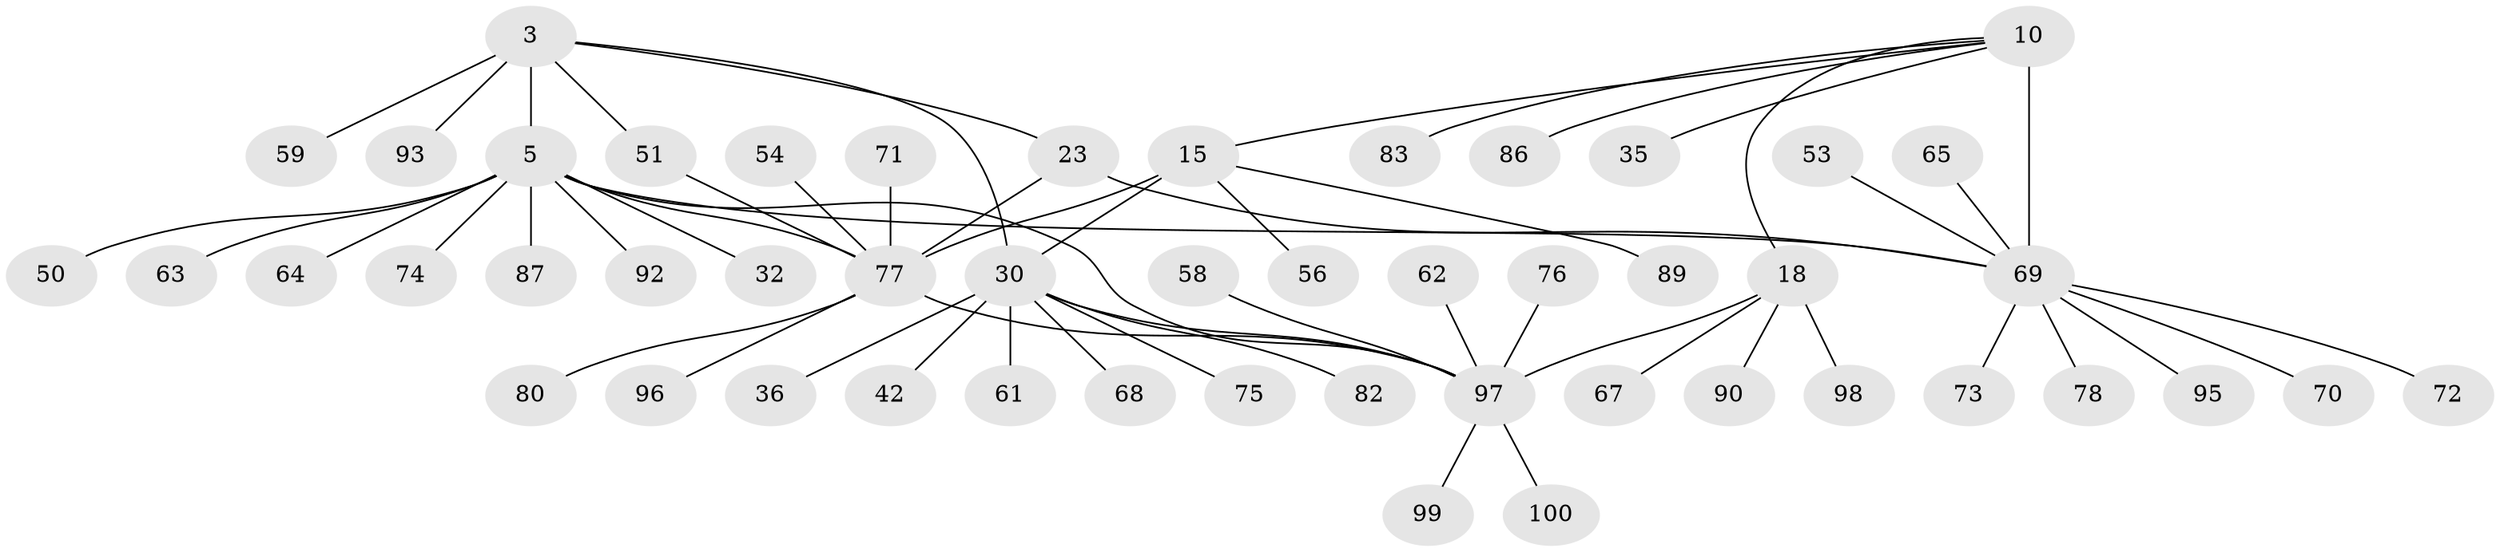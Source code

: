 // original degree distribution, {10: 0.02, 7: 0.07, 8: 0.03, 12: 0.02, 6: 0.07, 5: 0.03, 11: 0.01, 1: 0.59, 4: 0.02, 2: 0.12, 3: 0.02}
// Generated by graph-tools (version 1.1) at 2025/55/03/09/25 04:55:03]
// undirected, 50 vertices, 57 edges
graph export_dot {
graph [start="1"]
  node [color=gray90,style=filled];
  3 [super="+2"];
  5 [super="+4+1"];
  10 [super="+8"];
  15 [super="+14"];
  18 [super="+16"];
  23 [super="+21"];
  30 [super="+12+13+28+29"];
  32;
  35;
  36;
  42;
  50;
  51;
  53;
  54;
  56;
  58;
  59;
  61;
  62;
  63;
  64 [super="+47"];
  65;
  67;
  68;
  69 [super="+9+43+7+41+45+52"];
  70;
  71 [super="+60"];
  72;
  73 [super="+40"];
  74 [super="+48"];
  75 [super="+27+31+55"];
  76;
  77 [super="+66+44"];
  78;
  80;
  82;
  83;
  86;
  87;
  89 [super="+81"];
  90;
  92;
  93 [super="+49"];
  95;
  96;
  97 [super="+19+84+85+91+20+94"];
  98;
  99;
  100 [super="+88"];
  3 -- 5 [weight=6];
  3 -- 30 [weight=2];
  3 -- 51;
  3 -- 23;
  3 -- 59;
  3 -- 93;
  5 -- 32;
  5 -- 63;
  5 -- 92;
  5 -- 69 [weight=2];
  5 -- 77 [weight=2];
  5 -- 64;
  5 -- 74;
  5 -- 50;
  5 -- 87;
  5 -- 97 [weight=2];
  10 -- 35;
  10 -- 15;
  10 -- 18;
  10 -- 83;
  10 -- 86;
  10 -- 69 [weight=6];
  15 -- 56;
  15 -- 30 [weight=6];
  15 -- 89;
  15 -- 77;
  18 -- 67;
  18 -- 98;
  18 -- 90;
  18 -- 97 [weight=6];
  23 -- 69;
  23 -- 77 [weight=6];
  30 -- 42;
  30 -- 82;
  30 -- 97;
  30 -- 68;
  30 -- 36;
  30 -- 75;
  30 -- 61;
  51 -- 77;
  53 -- 69;
  54 -- 77;
  58 -- 97;
  62 -- 97;
  65 -- 69;
  69 -- 70;
  69 -- 72;
  69 -- 73;
  69 -- 78;
  69 -- 95;
  71 -- 77;
  76 -- 97;
  77 -- 96;
  77 -- 97;
  77 -- 80;
  97 -- 99;
  97 -- 100;
}
